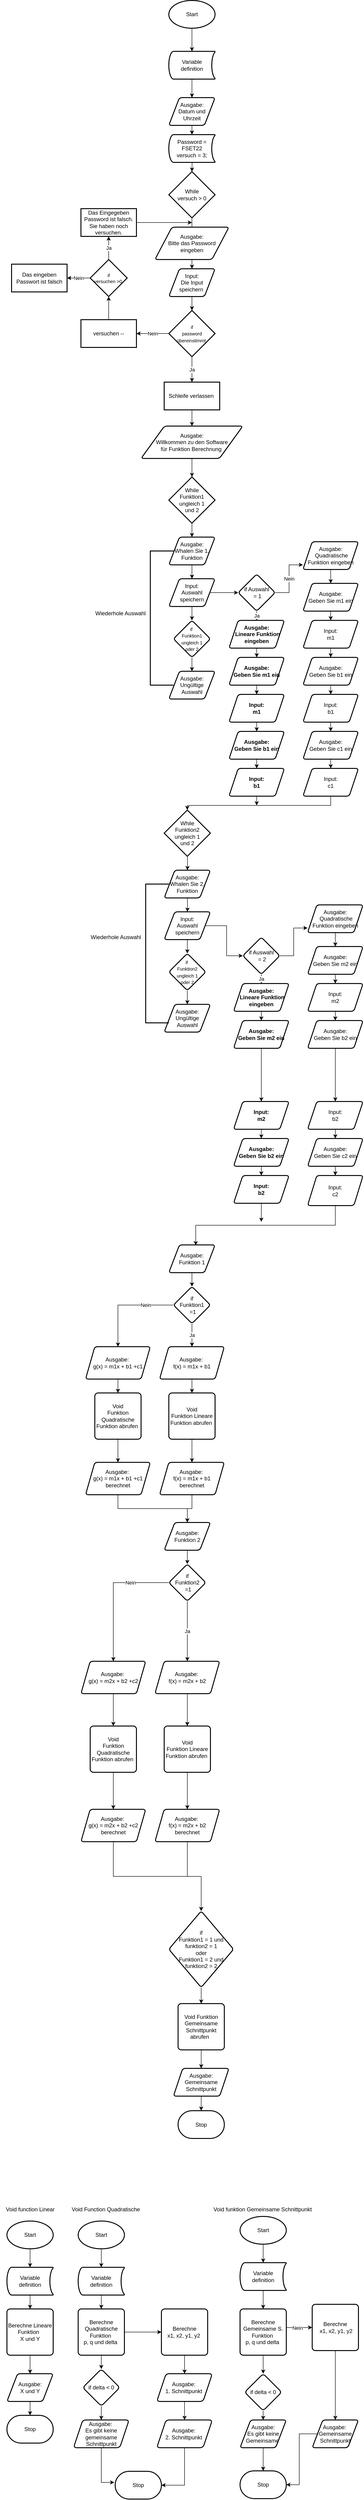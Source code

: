<mxfile version="22.1.11" type="github">
  <diagram id="C5RBs43oDa-KdzZeNtuy" name="Page-1">
    <mxGraphModel dx="954" dy="647" grid="1" gridSize="10" guides="1" tooltips="1" connect="1" arrows="1" fold="1" page="1" pageScale="1" pageWidth="827" pageHeight="1169" math="0" shadow="0">
      <root>
        <mxCell id="WIyWlLk6GJQsqaUBKTNV-0" />
        <mxCell id="WIyWlLk6GJQsqaUBKTNV-1" parent="WIyWlLk6GJQsqaUBKTNV-0" />
        <mxCell id="R0gnXD8ZNua9yusy4dfu-2" value="" style="edgeStyle=orthogonalEdgeStyle;rounded=0;orthogonalLoop=1;jettySize=auto;html=1;" edge="1" parent="WIyWlLk6GJQsqaUBKTNV-1" source="R0gnXD8ZNua9yusy4dfu-3">
          <mxGeometry relative="1" as="geometry">
            <mxPoint x="424" y="520" as="targetPoint" />
          </mxGeometry>
        </mxCell>
        <mxCell id="R0gnXD8ZNua9yusy4dfu-10" value="" style="edgeStyle=orthogonalEdgeStyle;rounded=0;orthogonalLoop=1;jettySize=auto;html=1;" edge="1" parent="WIyWlLk6GJQsqaUBKTNV-1" target="R0gnXD8ZNua9yusy4dfu-6">
          <mxGeometry relative="1" as="geometry">
            <mxPoint x="424" y="330" as="sourcePoint" />
          </mxGeometry>
        </mxCell>
        <mxCell id="R0gnXD8ZNua9yusy4dfu-5" value="" style="edgeStyle=orthogonalEdgeStyle;rounded=0;orthogonalLoop=1;jettySize=auto;html=1;" edge="1" parent="WIyWlLk6GJQsqaUBKTNV-1" source="R0gnXD8ZNua9yusy4dfu-7">
          <mxGeometry relative="1" as="geometry">
            <mxPoint x="424" y="690" as="targetPoint" />
          </mxGeometry>
        </mxCell>
        <mxCell id="R0gnXD8ZNua9yusy4dfu-6" value="While &lt;br&gt;versuch &amp;gt; 0" style="strokeWidth=2;html=1;shape=mxgraph.flowchart.decision;whiteSpace=wrap;" vertex="1" parent="WIyWlLk6GJQsqaUBKTNV-1">
          <mxGeometry x="374" y="390" width="100" height="100" as="geometry" />
        </mxCell>
        <mxCell id="R0gnXD8ZNua9yusy4dfu-8" value="" style="edgeStyle=orthogonalEdgeStyle;rounded=0;orthogonalLoop=1;jettySize=auto;html=1;" edge="1" parent="WIyWlLk6GJQsqaUBKTNV-1" source="R0gnXD8ZNua9yusy4dfu-3" target="R0gnXD8ZNua9yusy4dfu-7">
          <mxGeometry relative="1" as="geometry">
            <mxPoint x="424" y="580" as="sourcePoint" />
            <mxPoint x="434" y="750" as="targetPoint" />
          </mxGeometry>
        </mxCell>
        <mxCell id="R0gnXD8ZNua9yusy4dfu-7" value="Input:&lt;br&gt;Die Input speichern&amp;nbsp;" style="shape=parallelogram;html=1;strokeWidth=2;perimeter=parallelogramPerimeter;whiteSpace=wrap;rounded=1;arcSize=12;size=0.23;" vertex="1" parent="WIyWlLk6GJQsqaUBKTNV-1">
          <mxGeometry x="374" y="600" width="100" height="60" as="geometry" />
        </mxCell>
        <mxCell id="R0gnXD8ZNua9yusy4dfu-3" value="Ausgabe:&lt;br&gt;Bitte das Password &lt;br&gt;eingeben" style="shape=parallelogram;html=1;strokeWidth=2;perimeter=parallelogramPerimeter;whiteSpace=wrap;rounded=1;arcSize=12;size=0.23;" vertex="1" parent="WIyWlLk6GJQsqaUBKTNV-1">
          <mxGeometry x="344" y="510" width="160" height="70" as="geometry" />
        </mxCell>
        <mxCell id="R0gnXD8ZNua9yusy4dfu-13" value="Ja" style="edgeStyle=orthogonalEdgeStyle;rounded=0;orthogonalLoop=1;jettySize=auto;html=1;" edge="1" parent="WIyWlLk6GJQsqaUBKTNV-1" source="R0gnXD8ZNua9yusy4dfu-11" target="R0gnXD8ZNua9yusy4dfu-12">
          <mxGeometry relative="1" as="geometry" />
        </mxCell>
        <mxCell id="R0gnXD8ZNua9yusy4dfu-15" value="Nein" style="edgeStyle=orthogonalEdgeStyle;rounded=0;orthogonalLoop=1;jettySize=auto;html=1;" edge="1" parent="WIyWlLk6GJQsqaUBKTNV-1" source="R0gnXD8ZNua9yusy4dfu-11" target="R0gnXD8ZNua9yusy4dfu-14">
          <mxGeometry relative="1" as="geometry" />
        </mxCell>
        <mxCell id="R0gnXD8ZNua9yusy4dfu-11" value="&lt;font style=&quot;font-size: 10px;&quot;&gt;if&lt;br&gt;password übereinstimmt&amp;nbsp;&lt;/font&gt;" style="strokeWidth=2;html=1;shape=mxgraph.flowchart.decision;whiteSpace=wrap;" vertex="1" parent="WIyWlLk6GJQsqaUBKTNV-1">
          <mxGeometry x="374" y="690" width="100" height="100" as="geometry" />
        </mxCell>
        <mxCell id="R0gnXD8ZNua9yusy4dfu-24" value="" style="edgeStyle=orthogonalEdgeStyle;rounded=0;orthogonalLoop=1;jettySize=auto;html=1;" edge="1" parent="WIyWlLk6GJQsqaUBKTNV-1" source="R0gnXD8ZNua9yusy4dfu-12" target="R0gnXD8ZNua9yusy4dfu-23">
          <mxGeometry relative="1" as="geometry" />
        </mxCell>
        <mxCell id="R0gnXD8ZNua9yusy4dfu-12" value="Schleife verlassen&amp;nbsp;" style="whiteSpace=wrap;html=1;strokeWidth=2;" vertex="1" parent="WIyWlLk6GJQsqaUBKTNV-1">
          <mxGeometry x="364" y="845" width="120" height="60" as="geometry" />
        </mxCell>
        <mxCell id="R0gnXD8ZNua9yusy4dfu-17" value="" style="edgeStyle=orthogonalEdgeStyle;rounded=0;orthogonalLoop=1;jettySize=auto;html=1;" edge="1" parent="WIyWlLk6GJQsqaUBKTNV-1" source="R0gnXD8ZNua9yusy4dfu-14" target="R0gnXD8ZNua9yusy4dfu-16">
          <mxGeometry relative="1" as="geometry" />
        </mxCell>
        <mxCell id="R0gnXD8ZNua9yusy4dfu-14" value="versuchen --" style="whiteSpace=wrap;html=1;strokeWidth=2;" vertex="1" parent="WIyWlLk6GJQsqaUBKTNV-1">
          <mxGeometry x="184" y="710" width="120" height="60" as="geometry" />
        </mxCell>
        <mxCell id="R0gnXD8ZNua9yusy4dfu-19" value="Ja" style="edgeStyle=orthogonalEdgeStyle;rounded=0;orthogonalLoop=1;jettySize=auto;html=1;" edge="1" parent="WIyWlLk6GJQsqaUBKTNV-1" source="R0gnXD8ZNua9yusy4dfu-16" target="R0gnXD8ZNua9yusy4dfu-18">
          <mxGeometry relative="1" as="geometry" />
        </mxCell>
        <mxCell id="R0gnXD8ZNua9yusy4dfu-21" value="Nein" style="edgeStyle=orthogonalEdgeStyle;rounded=0;orthogonalLoop=1;jettySize=auto;html=1;" edge="1" parent="WIyWlLk6GJQsqaUBKTNV-1" source="R0gnXD8ZNua9yusy4dfu-16" target="R0gnXD8ZNua9yusy4dfu-20">
          <mxGeometry relative="1" as="geometry" />
        </mxCell>
        <mxCell id="R0gnXD8ZNua9yusy4dfu-16" value="&lt;div style=&quot;&quot;&gt;&lt;span style=&quot;font-size: 10px;&quot;&gt;if&lt;/span&gt;&lt;/div&gt;&lt;font style=&quot;font-size: 10px;&quot;&gt;&lt;div style=&quot;&quot;&gt;versuchen &amp;gt;0&amp;nbsp;&lt;/div&gt;&lt;/font&gt;" style="rhombus;whiteSpace=wrap;html=1;strokeWidth=2;align=center;" vertex="1" parent="WIyWlLk6GJQsqaUBKTNV-1">
          <mxGeometry x="204" y="580" width="80" height="80" as="geometry" />
        </mxCell>
        <mxCell id="R0gnXD8ZNua9yusy4dfu-22" style="edgeStyle=orthogonalEdgeStyle;rounded=0;orthogonalLoop=1;jettySize=auto;html=1;" edge="1" parent="WIyWlLk6GJQsqaUBKTNV-1" source="R0gnXD8ZNua9yusy4dfu-18">
          <mxGeometry relative="1" as="geometry">
            <mxPoint x="424" y="500" as="targetPoint" />
          </mxGeometry>
        </mxCell>
        <mxCell id="R0gnXD8ZNua9yusy4dfu-18" value="Das Eingegeben Password ist falsch. Sie haben noch versuchen." style="whiteSpace=wrap;html=1;strokeWidth=2;" vertex="1" parent="WIyWlLk6GJQsqaUBKTNV-1">
          <mxGeometry x="184" y="470" width="120" height="60" as="geometry" />
        </mxCell>
        <mxCell id="R0gnXD8ZNua9yusy4dfu-20" value="Das eingeben Passwort ist falsch&lt;br&gt;" style="whiteSpace=wrap;html=1;strokeWidth=2;" vertex="1" parent="WIyWlLk6GJQsqaUBKTNV-1">
          <mxGeometry x="34" y="590" width="120" height="60" as="geometry" />
        </mxCell>
        <mxCell id="R0gnXD8ZNua9yusy4dfu-26" value="" style="edgeStyle=orthogonalEdgeStyle;rounded=0;orthogonalLoop=1;jettySize=auto;html=1;" edge="1" parent="WIyWlLk6GJQsqaUBKTNV-1" source="R0gnXD8ZNua9yusy4dfu-23" target="R0gnXD8ZNua9yusy4dfu-25">
          <mxGeometry relative="1" as="geometry" />
        </mxCell>
        <mxCell id="R0gnXD8ZNua9yusy4dfu-23" value="&lt;font style=&quot;font-size: 12px;&quot;&gt;Ausgabe:&lt;br&gt;Willkommen zu den Software &lt;br&gt;für Funktion Berechnung&amp;nbsp;&lt;/font&gt;" style="shape=parallelogram;html=1;strokeWidth=2;perimeter=parallelogramPerimeter;whiteSpace=wrap;rounded=1;arcSize=12;size=0.23;" vertex="1" parent="WIyWlLk6GJQsqaUBKTNV-1">
          <mxGeometry x="314" y="940" width="220" height="70" as="geometry" />
        </mxCell>
        <mxCell id="R0gnXD8ZNua9yusy4dfu-28" value="" style="edgeStyle=orthogonalEdgeStyle;rounded=0;orthogonalLoop=1;jettySize=auto;html=1;" edge="1" parent="WIyWlLk6GJQsqaUBKTNV-1" source="R0gnXD8ZNua9yusy4dfu-25" target="R0gnXD8ZNua9yusy4dfu-27">
          <mxGeometry relative="1" as="geometry" />
        </mxCell>
        <mxCell id="R0gnXD8ZNua9yusy4dfu-25" value="&lt;font style=&quot;font-size: 12px;&quot;&gt;While &lt;br&gt;Funktion1&lt;br&gt;&lt;/font&gt;&lt;div style=&quot;&quot;&gt;&lt;font style=&quot;font-size: 12px;&quot;&gt;ungleich 1&lt;/font&gt;&lt;/div&gt;&lt;div style=&quot;&quot;&gt;&lt;font style=&quot;font-size: 12px;&quot;&gt;&amp;nbsp;und 2&amp;nbsp;&lt;/font&gt;&lt;/div&gt;" style="strokeWidth=2;html=1;shape=mxgraph.flowchart.decision;whiteSpace=wrap;align=center;" vertex="1" parent="WIyWlLk6GJQsqaUBKTNV-1">
          <mxGeometry x="374" y="1050" width="100" height="100" as="geometry" />
        </mxCell>
        <mxCell id="R0gnXD8ZNua9yusy4dfu-33" value="" style="edgeStyle=orthogonalEdgeStyle;rounded=0;orthogonalLoop=1;jettySize=auto;html=1;" edge="1" parent="WIyWlLk6GJQsqaUBKTNV-1" source="R0gnXD8ZNua9yusy4dfu-36" target="R0gnXD8ZNua9yusy4dfu-32">
          <mxGeometry relative="1" as="geometry" />
        </mxCell>
        <mxCell id="R0gnXD8ZNua9yusy4dfu-27" value="Ausgabe:&lt;br&gt;Whalen Sie 1. Funktion&lt;br&gt;" style="shape=parallelogram;html=1;strokeWidth=2;perimeter=parallelogramPerimeter;whiteSpace=wrap;rounded=1;arcSize=12;size=0.23;" vertex="1" parent="WIyWlLk6GJQsqaUBKTNV-1">
          <mxGeometry x="374" y="1180" width="100" height="60" as="geometry" />
        </mxCell>
        <mxCell id="R0gnXD8ZNua9yusy4dfu-35" value="" style="edgeStyle=orthogonalEdgeStyle;rounded=0;orthogonalLoop=1;jettySize=auto;html=1;" edge="1" parent="WIyWlLk6GJQsqaUBKTNV-1" source="R0gnXD8ZNua9yusy4dfu-32" target="R0gnXD8ZNua9yusy4dfu-34">
          <mxGeometry relative="1" as="geometry" />
        </mxCell>
        <mxCell id="R0gnXD8ZNua9yusy4dfu-32" value="&lt;font style=&quot;font-size: 10px;&quot;&gt;if&amp;nbsp;&lt;br&gt;Funktion1 ungleich 1&lt;br&gt;&amp;nbsp;oder 2&amp;nbsp;&lt;/font&gt;" style="rhombus;whiteSpace=wrap;html=1;strokeWidth=2;rounded=1;arcSize=12;" vertex="1" parent="WIyWlLk6GJQsqaUBKTNV-1">
          <mxGeometry x="384" y="1360" width="80" height="80" as="geometry" />
        </mxCell>
        <mxCell id="R0gnXD8ZNua9yusy4dfu-34" value="Ausgabe:&lt;br&gt;&lt;div style=&quot;&quot;&gt;Ungültige Auswahl&lt;/div&gt;" style="shape=parallelogram;html=1;strokeWidth=2;perimeter=parallelogramPerimeter;whiteSpace=wrap;rounded=1;arcSize=12;size=0.23;" vertex="1" parent="WIyWlLk6GJQsqaUBKTNV-1">
          <mxGeometry x="374" y="1470" width="100" height="60" as="geometry" />
        </mxCell>
        <mxCell id="R0gnXD8ZNua9yusy4dfu-37" value="" style="edgeStyle=orthogonalEdgeStyle;rounded=0;orthogonalLoop=1;jettySize=auto;html=1;" edge="1" parent="WIyWlLk6GJQsqaUBKTNV-1" source="R0gnXD8ZNua9yusy4dfu-27" target="R0gnXD8ZNua9yusy4dfu-36">
          <mxGeometry relative="1" as="geometry">
            <mxPoint x="424" y="1260" as="sourcePoint" />
            <mxPoint x="424" y="1330" as="targetPoint" />
          </mxGeometry>
        </mxCell>
        <mxCell id="R0gnXD8ZNua9yusy4dfu-48" value="" style="edgeStyle=orthogonalEdgeStyle;rounded=0;orthogonalLoop=1;jettySize=auto;html=1;" edge="1" parent="WIyWlLk6GJQsqaUBKTNV-1" source="R0gnXD8ZNua9yusy4dfu-36" target="R0gnXD8ZNua9yusy4dfu-47">
          <mxGeometry relative="1" as="geometry" />
        </mxCell>
        <mxCell id="R0gnXD8ZNua9yusy4dfu-36" value="Input:&lt;br&gt;Auswahl&lt;br&gt;&amp;nbsp;speichern&amp;nbsp;" style="shape=parallelogram;html=1;strokeWidth=2;perimeter=parallelogramPerimeter;whiteSpace=wrap;rounded=1;arcSize=12;size=0.23;" vertex="1" parent="WIyWlLk6GJQsqaUBKTNV-1">
          <mxGeometry x="374" y="1270" width="100" height="60" as="geometry" />
        </mxCell>
        <mxCell id="R0gnXD8ZNua9yusy4dfu-38" value="" style="edgeStyle=orthogonalEdgeStyle;rounded=0;orthogonalLoop=1;jettySize=auto;html=1;" edge="1" parent="WIyWlLk6GJQsqaUBKTNV-1" target="R0gnXD8ZNua9yusy4dfu-40">
          <mxGeometry relative="1" as="geometry">
            <mxPoint x="414" y="1870" as="sourcePoint" />
          </mxGeometry>
        </mxCell>
        <mxCell id="R0gnXD8ZNua9yusy4dfu-39" value="" style="edgeStyle=orthogonalEdgeStyle;rounded=0;orthogonalLoop=1;jettySize=auto;html=1;" edge="1" parent="WIyWlLk6GJQsqaUBKTNV-1" source="R0gnXD8ZNua9yusy4dfu-45" target="R0gnXD8ZNua9yusy4dfu-42">
          <mxGeometry relative="1" as="geometry" />
        </mxCell>
        <mxCell id="R0gnXD8ZNua9yusy4dfu-40" value="Ausgabe:&lt;br&gt;Whalen Sie 2. Funktion" style="shape=parallelogram;html=1;strokeWidth=2;perimeter=parallelogramPerimeter;whiteSpace=wrap;rounded=1;arcSize=12;size=0.23;" vertex="1" parent="WIyWlLk6GJQsqaUBKTNV-1">
          <mxGeometry x="364" y="1900" width="100" height="60" as="geometry" />
        </mxCell>
        <mxCell id="R0gnXD8ZNua9yusy4dfu-41" value="" style="edgeStyle=orthogonalEdgeStyle;rounded=0;orthogonalLoop=1;jettySize=auto;html=1;" edge="1" parent="WIyWlLk6GJQsqaUBKTNV-1" source="R0gnXD8ZNua9yusy4dfu-42" target="R0gnXD8ZNua9yusy4dfu-43">
          <mxGeometry relative="1" as="geometry" />
        </mxCell>
        <mxCell id="R0gnXD8ZNua9yusy4dfu-42" value="&lt;font style=&quot;font-size: 10px;&quot;&gt;if&amp;nbsp;&lt;br&gt;Funktion2 ungleich 1&lt;br&gt;&amp;nbsp;oder 2&amp;nbsp;&lt;/font&gt;" style="rhombus;whiteSpace=wrap;html=1;strokeWidth=2;rounded=1;arcSize=12;" vertex="1" parent="WIyWlLk6GJQsqaUBKTNV-1">
          <mxGeometry x="374" y="2080" width="80" height="80" as="geometry" />
        </mxCell>
        <mxCell id="R0gnXD8ZNua9yusy4dfu-43" value="Ausgabe:&lt;br&gt;&lt;div style=&quot;&quot;&gt;Ungültige Auswahl&lt;/div&gt;" style="shape=parallelogram;html=1;strokeWidth=2;perimeter=parallelogramPerimeter;whiteSpace=wrap;rounded=1;arcSize=12;size=0.23;" vertex="1" parent="WIyWlLk6GJQsqaUBKTNV-1">
          <mxGeometry x="364" y="2190" width="100" height="60" as="geometry" />
        </mxCell>
        <mxCell id="R0gnXD8ZNua9yusy4dfu-44" value="" style="edgeStyle=orthogonalEdgeStyle;rounded=0;orthogonalLoop=1;jettySize=auto;html=1;" edge="1" parent="WIyWlLk6GJQsqaUBKTNV-1" target="R0gnXD8ZNua9yusy4dfu-45">
          <mxGeometry relative="1" as="geometry">
            <mxPoint x="414" y="1960" as="sourcePoint" />
            <mxPoint x="414" y="2050" as="targetPoint" />
          </mxGeometry>
        </mxCell>
        <mxCell id="R0gnXD8ZNua9yusy4dfu-108" value="" style="edgeStyle=orthogonalEdgeStyle;rounded=0;orthogonalLoop=1;jettySize=auto;html=1;" edge="1" parent="WIyWlLk6GJQsqaUBKTNV-1" source="R0gnXD8ZNua9yusy4dfu-45" target="R0gnXD8ZNua9yusy4dfu-84">
          <mxGeometry relative="1" as="geometry" />
        </mxCell>
        <mxCell id="R0gnXD8ZNua9yusy4dfu-45" value="Input:&lt;br&gt;Auswahl&lt;br&gt;&amp;nbsp;speichern&amp;nbsp;" style="shape=parallelogram;html=1;strokeWidth=2;perimeter=parallelogramPerimeter;whiteSpace=wrap;rounded=1;arcSize=12;size=0.23;" vertex="1" parent="WIyWlLk6GJQsqaUBKTNV-1">
          <mxGeometry x="364" y="1990" width="100" height="60" as="geometry" />
        </mxCell>
        <mxCell id="R0gnXD8ZNua9yusy4dfu-46" value="&lt;font style=&quot;font-size: 12px;&quot;&gt;While &lt;br&gt;Funktion2&lt;br&gt;&lt;/font&gt;&lt;div style=&quot;&quot;&gt;&lt;font style=&quot;font-size: 12px;&quot;&gt;ungleich 1&lt;/font&gt;&lt;/div&gt;&lt;div style=&quot;&quot;&gt;&lt;font style=&quot;font-size: 12px;&quot;&gt;&amp;nbsp;und 2&amp;nbsp;&lt;/font&gt;&lt;/div&gt;" style="strokeWidth=2;html=1;shape=mxgraph.flowchart.decision;whiteSpace=wrap;align=center;" vertex="1" parent="WIyWlLk6GJQsqaUBKTNV-1">
          <mxGeometry x="364" y="1770" width="100" height="100" as="geometry" />
        </mxCell>
        <mxCell id="R0gnXD8ZNua9yusy4dfu-50" value="Ja" style="edgeStyle=orthogonalEdgeStyle;rounded=0;orthogonalLoop=1;jettySize=auto;html=1;" edge="1" parent="WIyWlLk6GJQsqaUBKTNV-1" source="R0gnXD8ZNua9yusy4dfu-47" target="R0gnXD8ZNua9yusy4dfu-49">
          <mxGeometry relative="1" as="geometry" />
        </mxCell>
        <mxCell id="R0gnXD8ZNua9yusy4dfu-47" value="if Auswahl&lt;br&gt;&amp;nbsp;= 1" style="rhombus;whiteSpace=wrap;html=1;strokeWidth=2;rounded=1;arcSize=12;" vertex="1" parent="WIyWlLk6GJQsqaUBKTNV-1">
          <mxGeometry x="524" y="1260" width="80" height="80" as="geometry" />
        </mxCell>
        <mxCell id="R0gnXD8ZNua9yusy4dfu-52" value="" style="edgeStyle=orthogonalEdgeStyle;rounded=0;orthogonalLoop=1;jettySize=auto;html=1;fontStyle=1" edge="1" parent="WIyWlLk6GJQsqaUBKTNV-1" source="R0gnXD8ZNua9yusy4dfu-49" target="R0gnXD8ZNua9yusy4dfu-51">
          <mxGeometry relative="1" as="geometry" />
        </mxCell>
        <mxCell id="R0gnXD8ZNua9yusy4dfu-49" value="Ausgabe:&lt;br&gt;&amp;nbsp;Lineare Funktion eingeben" style="shape=parallelogram;perimeter=parallelogramPerimeter;whiteSpace=wrap;html=1;fixedSize=1;strokeWidth=2;rounded=1;arcSize=12;fontStyle=1" vertex="1" parent="WIyWlLk6GJQsqaUBKTNV-1">
          <mxGeometry x="504" y="1360" width="120" height="60" as="geometry" />
        </mxCell>
        <mxCell id="R0gnXD8ZNua9yusy4dfu-54" value="" style="edgeStyle=orthogonalEdgeStyle;rounded=0;orthogonalLoop=1;jettySize=auto;html=1;fontStyle=1" edge="1" parent="WIyWlLk6GJQsqaUBKTNV-1" source="R0gnXD8ZNua9yusy4dfu-51" target="R0gnXD8ZNua9yusy4dfu-53">
          <mxGeometry relative="1" as="geometry" />
        </mxCell>
        <mxCell id="R0gnXD8ZNua9yusy4dfu-51" value="Ausgabe:&lt;br&gt;Geben Sie m1 ein" style="shape=parallelogram;perimeter=parallelogramPerimeter;whiteSpace=wrap;html=1;fixedSize=1;strokeWidth=2;rounded=1;arcSize=12;fontStyle=1" vertex="1" parent="WIyWlLk6GJQsqaUBKTNV-1">
          <mxGeometry x="504" y="1440" width="120" height="60" as="geometry" />
        </mxCell>
        <mxCell id="R0gnXD8ZNua9yusy4dfu-58" value="" style="edgeStyle=orthogonalEdgeStyle;rounded=0;orthogonalLoop=1;jettySize=auto;html=1;fontStyle=1" edge="1" parent="WIyWlLk6GJQsqaUBKTNV-1" source="R0gnXD8ZNua9yusy4dfu-53" target="R0gnXD8ZNua9yusy4dfu-56">
          <mxGeometry relative="1" as="geometry" />
        </mxCell>
        <mxCell id="R0gnXD8ZNua9yusy4dfu-53" value="Input:&lt;br&gt;m1" style="shape=parallelogram;perimeter=parallelogramPerimeter;whiteSpace=wrap;html=1;fixedSize=1;strokeWidth=2;rounded=1;arcSize=12;fontStyle=1" vertex="1" parent="WIyWlLk6GJQsqaUBKTNV-1">
          <mxGeometry x="504" y="1520" width="120" height="60" as="geometry" />
        </mxCell>
        <mxCell id="R0gnXD8ZNua9yusy4dfu-55" value="" style="edgeStyle=orthogonalEdgeStyle;rounded=0;orthogonalLoop=1;jettySize=auto;html=1;fontStyle=1" edge="1" parent="WIyWlLk6GJQsqaUBKTNV-1" source="R0gnXD8ZNua9yusy4dfu-56" target="R0gnXD8ZNua9yusy4dfu-57">
          <mxGeometry relative="1" as="geometry" />
        </mxCell>
        <mxCell id="R0gnXD8ZNua9yusy4dfu-56" value="Ausgabe:&lt;br&gt;Geben Sie b1 ein" style="shape=parallelogram;perimeter=parallelogramPerimeter;whiteSpace=wrap;html=1;fixedSize=1;strokeWidth=2;rounded=1;arcSize=12;fontStyle=1" vertex="1" parent="WIyWlLk6GJQsqaUBKTNV-1">
          <mxGeometry x="504" y="1600" width="120" height="60" as="geometry" />
        </mxCell>
        <mxCell id="R0gnXD8ZNua9yusy4dfu-112" style="edgeStyle=orthogonalEdgeStyle;rounded=0;orthogonalLoop=1;jettySize=auto;html=1;exitX=0.5;exitY=1;exitDx=0;exitDy=0;" edge="1" parent="WIyWlLk6GJQsqaUBKTNV-1" source="R0gnXD8ZNua9yusy4dfu-57">
          <mxGeometry relative="1" as="geometry">
            <mxPoint x="564" y="1760" as="targetPoint" />
          </mxGeometry>
        </mxCell>
        <mxCell id="R0gnXD8ZNua9yusy4dfu-57" value="Input:&lt;br&gt;b1" style="shape=parallelogram;perimeter=parallelogramPerimeter;whiteSpace=wrap;html=1;fixedSize=1;strokeWidth=2;rounded=1;arcSize=12;fontStyle=1" vertex="1" parent="WIyWlLk6GJQsqaUBKTNV-1">
          <mxGeometry x="504" y="1680" width="120" height="60" as="geometry" />
        </mxCell>
        <mxCell id="R0gnXD8ZNua9yusy4dfu-75" value="" style="edgeStyle=orthogonalEdgeStyle;rounded=0;orthogonalLoop=1;jettySize=auto;html=1;" edge="1" parent="WIyWlLk6GJQsqaUBKTNV-1" source="R0gnXD8ZNua9yusy4dfu-59">
          <mxGeometry relative="1" as="geometry">
            <mxPoint x="724" y="1280" as="targetPoint" />
          </mxGeometry>
        </mxCell>
        <mxCell id="R0gnXD8ZNua9yusy4dfu-59" value="Ausgabe:&lt;br style=&quot;border-color: var(--border-color);&quot;&gt;&amp;nbsp;Quadratische Funktion eingeben" style="shape=parallelogram;perimeter=parallelogramPerimeter;whiteSpace=wrap;html=1;fixedSize=1;strokeWidth=2;rounded=1;arcSize=12;" vertex="1" parent="WIyWlLk6GJQsqaUBKTNV-1">
          <mxGeometry x="664" y="1190" width="120" height="60" as="geometry" />
        </mxCell>
        <mxCell id="R0gnXD8ZNua9yusy4dfu-67" value="" style="edgeStyle=orthogonalEdgeStyle;rounded=0;orthogonalLoop=1;jettySize=auto;html=1;" edge="1" parent="WIyWlLk6GJQsqaUBKTNV-1" source="R0gnXD8ZNua9yusy4dfu-68" target="R0gnXD8ZNua9yusy4dfu-70">
          <mxGeometry relative="1" as="geometry" />
        </mxCell>
        <mxCell id="R0gnXD8ZNua9yusy4dfu-68" value="Ausgabe:&lt;br&gt;Geben Sie m1 ein" style="shape=parallelogram;perimeter=parallelogramPerimeter;whiteSpace=wrap;html=1;fixedSize=1;strokeWidth=2;rounded=1;arcSize=12;" vertex="1" parent="WIyWlLk6GJQsqaUBKTNV-1">
          <mxGeometry x="664" y="1280" width="120" height="60" as="geometry" />
        </mxCell>
        <mxCell id="R0gnXD8ZNua9yusy4dfu-69" value="" style="edgeStyle=orthogonalEdgeStyle;rounded=0;orthogonalLoop=1;jettySize=auto;html=1;" edge="1" parent="WIyWlLk6GJQsqaUBKTNV-1" source="R0gnXD8ZNua9yusy4dfu-70" target="R0gnXD8ZNua9yusy4dfu-72">
          <mxGeometry relative="1" as="geometry" />
        </mxCell>
        <mxCell id="R0gnXD8ZNua9yusy4dfu-70" value="Input:&lt;br&gt;m1" style="shape=parallelogram;perimeter=parallelogramPerimeter;whiteSpace=wrap;html=1;fixedSize=1;strokeWidth=2;rounded=1;arcSize=12;" vertex="1" parent="WIyWlLk6GJQsqaUBKTNV-1">
          <mxGeometry x="664" y="1360" width="120" height="60" as="geometry" />
        </mxCell>
        <mxCell id="R0gnXD8ZNua9yusy4dfu-71" value="" style="edgeStyle=orthogonalEdgeStyle;rounded=0;orthogonalLoop=1;jettySize=auto;html=1;" edge="1" parent="WIyWlLk6GJQsqaUBKTNV-1" source="R0gnXD8ZNua9yusy4dfu-72" target="R0gnXD8ZNua9yusy4dfu-73">
          <mxGeometry relative="1" as="geometry" />
        </mxCell>
        <mxCell id="R0gnXD8ZNua9yusy4dfu-72" value="Ausgabe:&lt;br&gt;Geben Sie b1 ein" style="shape=parallelogram;perimeter=parallelogramPerimeter;whiteSpace=wrap;html=1;fixedSize=1;strokeWidth=2;rounded=1;arcSize=12;" vertex="1" parent="WIyWlLk6GJQsqaUBKTNV-1">
          <mxGeometry x="664" y="1440" width="120" height="60" as="geometry" />
        </mxCell>
        <mxCell id="R0gnXD8ZNua9yusy4dfu-79" value="" style="edgeStyle=orthogonalEdgeStyle;rounded=0;orthogonalLoop=1;jettySize=auto;html=1;" edge="1" parent="WIyWlLk6GJQsqaUBKTNV-1" source="R0gnXD8ZNua9yusy4dfu-73" target="R0gnXD8ZNua9yusy4dfu-77">
          <mxGeometry relative="1" as="geometry" />
        </mxCell>
        <mxCell id="R0gnXD8ZNua9yusy4dfu-73" value="Input:&lt;br&gt;b1" style="shape=parallelogram;perimeter=parallelogramPerimeter;whiteSpace=wrap;html=1;fixedSize=1;strokeWidth=2;rounded=1;arcSize=12;" vertex="1" parent="WIyWlLk6GJQsqaUBKTNV-1">
          <mxGeometry x="664" y="1520" width="120" height="60" as="geometry" />
        </mxCell>
        <mxCell id="R0gnXD8ZNua9yusy4dfu-76" value="" style="edgeStyle=orthogonalEdgeStyle;rounded=0;orthogonalLoop=1;jettySize=auto;html=1;" edge="1" parent="WIyWlLk6GJQsqaUBKTNV-1" source="R0gnXD8ZNua9yusy4dfu-77" target="R0gnXD8ZNua9yusy4dfu-78">
          <mxGeometry relative="1" as="geometry" />
        </mxCell>
        <mxCell id="R0gnXD8ZNua9yusy4dfu-77" value="Ausgabe:&lt;br&gt;Geben Sie c1 ein" style="shape=parallelogram;perimeter=parallelogramPerimeter;whiteSpace=wrap;html=1;fixedSize=1;strokeWidth=2;rounded=1;arcSize=12;" vertex="1" parent="WIyWlLk6GJQsqaUBKTNV-1">
          <mxGeometry x="664" y="1600" width="120" height="60" as="geometry" />
        </mxCell>
        <mxCell id="R0gnXD8ZNua9yusy4dfu-78" value="Input:&lt;br&gt;c1" style="shape=parallelogram;perimeter=parallelogramPerimeter;whiteSpace=wrap;html=1;fixedSize=1;strokeWidth=2;rounded=1;arcSize=12;" vertex="1" parent="WIyWlLk6GJQsqaUBKTNV-1">
          <mxGeometry x="664" y="1680" width="120" height="60" as="geometry" />
        </mxCell>
        <mxCell id="R0gnXD8ZNua9yusy4dfu-82" value="Nein" style="edgeStyle=orthogonalEdgeStyle;rounded=0;orthogonalLoop=1;jettySize=auto;html=1;entryX=0;entryY=0.833;entryDx=0;entryDy=0;entryPerimeter=0;" edge="1" parent="WIyWlLk6GJQsqaUBKTNV-1" source="R0gnXD8ZNua9yusy4dfu-47" target="R0gnXD8ZNua9yusy4dfu-59">
          <mxGeometry relative="1" as="geometry" />
        </mxCell>
        <mxCell id="R0gnXD8ZNua9yusy4dfu-83" value="Ja" style="edgeStyle=orthogonalEdgeStyle;rounded=0;orthogonalLoop=1;jettySize=auto;html=1;" edge="1" parent="WIyWlLk6GJQsqaUBKTNV-1" source="R0gnXD8ZNua9yusy4dfu-84" target="R0gnXD8ZNua9yusy4dfu-86">
          <mxGeometry relative="1" as="geometry" />
        </mxCell>
        <mxCell id="R0gnXD8ZNua9yusy4dfu-84" value="if Auswahl&lt;br&gt;&amp;nbsp;= 2" style="rhombus;whiteSpace=wrap;html=1;strokeWidth=2;rounded=1;arcSize=12;" vertex="1" parent="WIyWlLk6GJQsqaUBKTNV-1">
          <mxGeometry x="534" y="2045" width="80" height="80" as="geometry" />
        </mxCell>
        <mxCell id="R0gnXD8ZNua9yusy4dfu-85" value="" style="edgeStyle=orthogonalEdgeStyle;rounded=0;orthogonalLoop=1;jettySize=auto;html=1;fontStyle=1" edge="1" parent="WIyWlLk6GJQsqaUBKTNV-1" source="R0gnXD8ZNua9yusy4dfu-86" target="R0gnXD8ZNua9yusy4dfu-88">
          <mxGeometry relative="1" as="geometry" />
        </mxCell>
        <mxCell id="R0gnXD8ZNua9yusy4dfu-86" value="Ausgabe:&lt;br&gt;&amp;nbsp;Lineare Funktion eingeben" style="shape=parallelogram;perimeter=parallelogramPerimeter;whiteSpace=wrap;html=1;fixedSize=1;strokeWidth=2;rounded=1;arcSize=12;fontStyle=1" vertex="1" parent="WIyWlLk6GJQsqaUBKTNV-1">
          <mxGeometry x="514" y="2145" width="120" height="60" as="geometry" />
        </mxCell>
        <mxCell id="R0gnXD8ZNua9yusy4dfu-87" value="" style="edgeStyle=orthogonalEdgeStyle;rounded=0;orthogonalLoop=1;jettySize=auto;html=1;fontStyle=1" edge="1" parent="WIyWlLk6GJQsqaUBKTNV-1" source="R0gnXD8ZNua9yusy4dfu-88" target="R0gnXD8ZNua9yusy4dfu-90">
          <mxGeometry relative="1" as="geometry" />
        </mxCell>
        <mxCell id="R0gnXD8ZNua9yusy4dfu-88" value="Ausgabe:&lt;br&gt;Geben Sie m2 ein" style="shape=parallelogram;perimeter=parallelogramPerimeter;whiteSpace=wrap;html=1;fixedSize=1;strokeWidth=2;rounded=1;arcSize=12;fontStyle=1" vertex="1" parent="WIyWlLk6GJQsqaUBKTNV-1">
          <mxGeometry x="514" y="2225" width="120" height="60" as="geometry" />
        </mxCell>
        <mxCell id="R0gnXD8ZNua9yusy4dfu-89" value="" style="edgeStyle=orthogonalEdgeStyle;rounded=0;orthogonalLoop=1;jettySize=auto;html=1;fontStyle=1" edge="1" parent="WIyWlLk6GJQsqaUBKTNV-1" source="R0gnXD8ZNua9yusy4dfu-90" target="R0gnXD8ZNua9yusy4dfu-92">
          <mxGeometry relative="1" as="geometry" />
        </mxCell>
        <mxCell id="R0gnXD8ZNua9yusy4dfu-90" value="Input:&lt;br&gt;m2" style="shape=parallelogram;perimeter=parallelogramPerimeter;whiteSpace=wrap;html=1;fixedSize=1;strokeWidth=2;rounded=1;arcSize=12;fontStyle=1" vertex="1" parent="WIyWlLk6GJQsqaUBKTNV-1">
          <mxGeometry x="514" y="2400" width="120" height="60" as="geometry" />
        </mxCell>
        <mxCell id="R0gnXD8ZNua9yusy4dfu-91" value="" style="edgeStyle=orthogonalEdgeStyle;rounded=0;orthogonalLoop=1;jettySize=auto;html=1;fontStyle=1" edge="1" parent="WIyWlLk6GJQsqaUBKTNV-1" source="R0gnXD8ZNua9yusy4dfu-92" target="R0gnXD8ZNua9yusy4dfu-93">
          <mxGeometry relative="1" as="geometry" />
        </mxCell>
        <mxCell id="R0gnXD8ZNua9yusy4dfu-92" value="Ausgabe:&lt;br&gt;Geben Sie b2 ein" style="shape=parallelogram;perimeter=parallelogramPerimeter;whiteSpace=wrap;html=1;fixedSize=1;strokeWidth=2;rounded=1;arcSize=12;fontStyle=1" vertex="1" parent="WIyWlLk6GJQsqaUBKTNV-1">
          <mxGeometry x="514" y="2480" width="120" height="60" as="geometry" />
        </mxCell>
        <mxCell id="R0gnXD8ZNua9yusy4dfu-117" style="edgeStyle=orthogonalEdgeStyle;rounded=0;orthogonalLoop=1;jettySize=auto;html=1;exitX=0.5;exitY=1;exitDx=0;exitDy=0;" edge="1" parent="WIyWlLk6GJQsqaUBKTNV-1" source="R0gnXD8ZNua9yusy4dfu-93">
          <mxGeometry relative="1" as="geometry">
            <mxPoint x="574.391" y="2595" as="targetPoint" />
          </mxGeometry>
        </mxCell>
        <mxCell id="R0gnXD8ZNua9yusy4dfu-232" style="edgeStyle=orthogonalEdgeStyle;rounded=0;orthogonalLoop=1;jettySize=auto;html=1;exitX=0.5;exitY=1;exitDx=0;exitDy=0;" edge="1" parent="WIyWlLk6GJQsqaUBKTNV-1" source="R0gnXD8ZNua9yusy4dfu-93">
          <mxGeometry relative="1" as="geometry">
            <mxPoint x="574" y="2660" as="targetPoint" />
          </mxGeometry>
        </mxCell>
        <mxCell id="R0gnXD8ZNua9yusy4dfu-93" value="Input:&lt;br&gt;b2" style="shape=parallelogram;perimeter=parallelogramPerimeter;whiteSpace=wrap;html=1;fixedSize=1;strokeWidth=2;rounded=1;arcSize=12;fontStyle=1" vertex="1" parent="WIyWlLk6GJQsqaUBKTNV-1">
          <mxGeometry x="514" y="2560" width="120" height="60" as="geometry" />
        </mxCell>
        <mxCell id="R0gnXD8ZNua9yusy4dfu-94" value="" style="edgeStyle=orthogonalEdgeStyle;rounded=0;orthogonalLoop=1;jettySize=auto;html=1;" edge="1" parent="WIyWlLk6GJQsqaUBKTNV-1" source="R0gnXD8ZNua9yusy4dfu-95">
          <mxGeometry relative="1" as="geometry">
            <mxPoint x="734" y="2065" as="targetPoint" />
          </mxGeometry>
        </mxCell>
        <mxCell id="R0gnXD8ZNua9yusy4dfu-95" value="Ausgabe:&lt;br style=&quot;border-color: var(--border-color);&quot;&gt;&amp;nbsp;Quadratische Funktion eingeben" style="shape=parallelogram;perimeter=parallelogramPerimeter;whiteSpace=wrap;html=1;fixedSize=1;strokeWidth=2;rounded=1;arcSize=12;" vertex="1" parent="WIyWlLk6GJQsqaUBKTNV-1">
          <mxGeometry x="674" y="1975" width="120" height="60" as="geometry" />
        </mxCell>
        <mxCell id="R0gnXD8ZNua9yusy4dfu-96" value="" style="edgeStyle=orthogonalEdgeStyle;rounded=0;orthogonalLoop=1;jettySize=auto;html=1;" edge="1" parent="WIyWlLk6GJQsqaUBKTNV-1" source="R0gnXD8ZNua9yusy4dfu-97" target="R0gnXD8ZNua9yusy4dfu-99">
          <mxGeometry relative="1" as="geometry" />
        </mxCell>
        <mxCell id="R0gnXD8ZNua9yusy4dfu-97" value="Ausgabe:&lt;br&gt;Geben Sie m2 ein" style="shape=parallelogram;perimeter=parallelogramPerimeter;whiteSpace=wrap;html=1;fixedSize=1;strokeWidth=2;rounded=1;arcSize=12;" vertex="1" parent="WIyWlLk6GJQsqaUBKTNV-1">
          <mxGeometry x="674" y="2065" width="120" height="60" as="geometry" />
        </mxCell>
        <mxCell id="R0gnXD8ZNua9yusy4dfu-98" value="" style="edgeStyle=orthogonalEdgeStyle;rounded=0;orthogonalLoop=1;jettySize=auto;html=1;" edge="1" parent="WIyWlLk6GJQsqaUBKTNV-1" source="R0gnXD8ZNua9yusy4dfu-99" target="R0gnXD8ZNua9yusy4dfu-101">
          <mxGeometry relative="1" as="geometry" />
        </mxCell>
        <mxCell id="R0gnXD8ZNua9yusy4dfu-99" value="Input:&lt;br&gt;m2" style="shape=parallelogram;perimeter=parallelogramPerimeter;whiteSpace=wrap;html=1;fixedSize=1;strokeWidth=2;rounded=1;arcSize=12;" vertex="1" parent="WIyWlLk6GJQsqaUBKTNV-1">
          <mxGeometry x="674" y="2145" width="120" height="60" as="geometry" />
        </mxCell>
        <mxCell id="R0gnXD8ZNua9yusy4dfu-100" value="" style="edgeStyle=orthogonalEdgeStyle;rounded=0;orthogonalLoop=1;jettySize=auto;html=1;" edge="1" parent="WIyWlLk6GJQsqaUBKTNV-1" source="R0gnXD8ZNua9yusy4dfu-101" target="R0gnXD8ZNua9yusy4dfu-103">
          <mxGeometry relative="1" as="geometry" />
        </mxCell>
        <mxCell id="R0gnXD8ZNua9yusy4dfu-101" value="Ausgabe:&lt;br&gt;Geben Sie b2 ein" style="shape=parallelogram;perimeter=parallelogramPerimeter;whiteSpace=wrap;html=1;fixedSize=1;strokeWidth=2;rounded=1;arcSize=12;" vertex="1" parent="WIyWlLk6GJQsqaUBKTNV-1">
          <mxGeometry x="674" y="2225" width="120" height="60" as="geometry" />
        </mxCell>
        <mxCell id="R0gnXD8ZNua9yusy4dfu-102" value="" style="edgeStyle=orthogonalEdgeStyle;rounded=0;orthogonalLoop=1;jettySize=auto;html=1;" edge="1" parent="WIyWlLk6GJQsqaUBKTNV-1" source="R0gnXD8ZNua9yusy4dfu-103" target="R0gnXD8ZNua9yusy4dfu-105">
          <mxGeometry relative="1" as="geometry" />
        </mxCell>
        <mxCell id="R0gnXD8ZNua9yusy4dfu-103" value="Input:&lt;br&gt;b2" style="shape=parallelogram;perimeter=parallelogramPerimeter;whiteSpace=wrap;html=1;fixedSize=1;strokeWidth=2;rounded=1;arcSize=12;" vertex="1" parent="WIyWlLk6GJQsqaUBKTNV-1">
          <mxGeometry x="674" y="2400" width="120" height="60" as="geometry" />
        </mxCell>
        <mxCell id="R0gnXD8ZNua9yusy4dfu-104" value="" style="edgeStyle=orthogonalEdgeStyle;rounded=0;orthogonalLoop=1;jettySize=auto;html=1;" edge="1" parent="WIyWlLk6GJQsqaUBKTNV-1" source="R0gnXD8ZNua9yusy4dfu-105" target="R0gnXD8ZNua9yusy4dfu-106">
          <mxGeometry relative="1" as="geometry" />
        </mxCell>
        <mxCell id="R0gnXD8ZNua9yusy4dfu-105" value="Ausgabe:&lt;br&gt;Geben Sie c2 ein" style="shape=parallelogram;perimeter=parallelogramPerimeter;whiteSpace=wrap;html=1;fixedSize=1;strokeWidth=2;rounded=1;arcSize=12;" vertex="1" parent="WIyWlLk6GJQsqaUBKTNV-1">
          <mxGeometry x="674" y="2480" width="120" height="60" as="geometry" />
        </mxCell>
        <mxCell id="R0gnXD8ZNua9yusy4dfu-106" value="Input:&lt;br&gt;c2" style="shape=parallelogram;perimeter=parallelogramPerimeter;whiteSpace=wrap;html=1;fixedSize=1;strokeWidth=2;rounded=1;arcSize=12;" vertex="1" parent="WIyWlLk6GJQsqaUBKTNV-1">
          <mxGeometry x="674" y="2560" width="120" height="65" as="geometry" />
        </mxCell>
        <mxCell id="R0gnXD8ZNua9yusy4dfu-107" style="edgeStyle=orthogonalEdgeStyle;rounded=0;orthogonalLoop=1;jettySize=auto;html=1;entryX=0;entryY=0.833;entryDx=0;entryDy=0;entryPerimeter=0;" edge="1" parent="WIyWlLk6GJQsqaUBKTNV-1" source="R0gnXD8ZNua9yusy4dfu-84" target="R0gnXD8ZNua9yusy4dfu-95">
          <mxGeometry relative="1" as="geometry" />
        </mxCell>
        <mxCell id="R0gnXD8ZNua9yusy4dfu-110" value="" style="strokeWidth=2;html=1;shape=mxgraph.flowchart.annotation_1;align=left;pointerEvents=1;" vertex="1" parent="WIyWlLk6GJQsqaUBKTNV-1">
          <mxGeometry x="334" y="1210" width="50" height="290" as="geometry" />
        </mxCell>
        <mxCell id="R0gnXD8ZNua9yusy4dfu-113" style="edgeStyle=orthogonalEdgeStyle;rounded=0;orthogonalLoop=1;jettySize=auto;html=1;exitX=0.5;exitY=1;exitDx=0;exitDy=0;entryX=0.5;entryY=0;entryDx=0;entryDy=0;entryPerimeter=0;" edge="1" parent="WIyWlLk6GJQsqaUBKTNV-1" source="R0gnXD8ZNua9yusy4dfu-78" target="R0gnXD8ZNua9yusy4dfu-46">
          <mxGeometry relative="1" as="geometry">
            <Array as="points">
              <mxPoint x="724" y="1760" />
              <mxPoint x="414" y="1760" />
            </Array>
          </mxGeometry>
        </mxCell>
        <mxCell id="R0gnXD8ZNua9yusy4dfu-114" value="" style="strokeWidth=2;html=1;shape=mxgraph.flowchart.annotation_1;align=left;pointerEvents=1;" vertex="1" parent="WIyWlLk6GJQsqaUBKTNV-1">
          <mxGeometry x="324" y="1930" width="50" height="300" as="geometry" />
        </mxCell>
        <mxCell id="R0gnXD8ZNua9yusy4dfu-119" value="" style="edgeStyle=orthogonalEdgeStyle;rounded=0;orthogonalLoop=1;jettySize=auto;html=1;" edge="1" parent="WIyWlLk6GJQsqaUBKTNV-1" source="R0gnXD8ZNua9yusy4dfu-115" target="R0gnXD8ZNua9yusy4dfu-118">
          <mxGeometry relative="1" as="geometry" />
        </mxCell>
        <mxCell id="R0gnXD8ZNua9yusy4dfu-115" value="Ausgabe:&lt;br&gt;Funktion 1" style="shape=parallelogram;html=1;strokeWidth=2;perimeter=parallelogramPerimeter;whiteSpace=wrap;rounded=1;arcSize=12;size=0.23;" vertex="1" parent="WIyWlLk6GJQsqaUBKTNV-1">
          <mxGeometry x="374" y="2710" width="100" height="60" as="geometry" />
        </mxCell>
        <mxCell id="R0gnXD8ZNua9yusy4dfu-116" style="edgeStyle=orthogonalEdgeStyle;rounded=0;orthogonalLoop=1;jettySize=auto;html=1;exitX=0.5;exitY=1;exitDx=0;exitDy=0;entryX=0.582;entryY=0.015;entryDx=0;entryDy=0;entryPerimeter=0;" edge="1" parent="WIyWlLk6GJQsqaUBKTNV-1" source="R0gnXD8ZNua9yusy4dfu-106" target="R0gnXD8ZNua9yusy4dfu-115">
          <mxGeometry relative="1" as="geometry" />
        </mxCell>
        <mxCell id="R0gnXD8ZNua9yusy4dfu-121" value="Ja" style="edgeStyle=orthogonalEdgeStyle;rounded=0;orthogonalLoop=1;jettySize=auto;html=1;" edge="1" parent="WIyWlLk6GJQsqaUBKTNV-1" source="R0gnXD8ZNua9yusy4dfu-118" target="R0gnXD8ZNua9yusy4dfu-120">
          <mxGeometry relative="1" as="geometry" />
        </mxCell>
        <mxCell id="R0gnXD8ZNua9yusy4dfu-123" value="Nein" style="edgeStyle=orthogonalEdgeStyle;rounded=0;orthogonalLoop=1;jettySize=auto;html=1;exitX=0;exitY=0.5;exitDx=0;exitDy=0;entryX=0.5;entryY=0;entryDx=0;entryDy=0;" edge="1" parent="WIyWlLk6GJQsqaUBKTNV-1" source="R0gnXD8ZNua9yusy4dfu-118" target="R0gnXD8ZNua9yusy4dfu-122">
          <mxGeometry x="-0.429" relative="1" as="geometry">
            <mxPoint as="offset" />
          </mxGeometry>
        </mxCell>
        <mxCell id="R0gnXD8ZNua9yusy4dfu-118" value="if&lt;br&gt;&amp;nbsp;Funktion1&amp;nbsp;&lt;br&gt;&amp;nbsp;=1" style="rhombus;whiteSpace=wrap;html=1;strokeWidth=2;rounded=1;arcSize=12;" vertex="1" parent="WIyWlLk6GJQsqaUBKTNV-1">
          <mxGeometry x="384" y="2800" width="80" height="80" as="geometry" />
        </mxCell>
        <mxCell id="R0gnXD8ZNua9yusy4dfu-218" value="" style="edgeStyle=orthogonalEdgeStyle;rounded=0;orthogonalLoop=1;jettySize=auto;html=1;" edge="1" parent="WIyWlLk6GJQsqaUBKTNV-1" source="R0gnXD8ZNua9yusy4dfu-120" target="R0gnXD8ZNua9yusy4dfu-217">
          <mxGeometry relative="1" as="geometry" />
        </mxCell>
        <mxCell id="R0gnXD8ZNua9yusy4dfu-120" value="Ausgabe:&amp;nbsp;&lt;br&gt;f(x) = m1x + b1&lt;br&gt;" style="shape=parallelogram;perimeter=parallelogramPerimeter;whiteSpace=wrap;html=1;fixedSize=1;strokeWidth=2;rounded=1;arcSize=12;" vertex="1" parent="WIyWlLk6GJQsqaUBKTNV-1">
          <mxGeometry x="354" y="2930" width="140" height="70" as="geometry" />
        </mxCell>
        <mxCell id="R0gnXD8ZNua9yusy4dfu-219" value="" style="edgeStyle=orthogonalEdgeStyle;rounded=0;orthogonalLoop=1;jettySize=auto;html=1;" edge="1" parent="WIyWlLk6GJQsqaUBKTNV-1" source="R0gnXD8ZNua9yusy4dfu-122" target="R0gnXD8ZNua9yusy4dfu-216">
          <mxGeometry relative="1" as="geometry" />
        </mxCell>
        <mxCell id="R0gnXD8ZNua9yusy4dfu-122" value="Ausgabe:&amp;nbsp;&lt;br&gt;g(x) = m1x + b1 +c1&lt;br&gt;" style="shape=parallelogram;perimeter=parallelogramPerimeter;whiteSpace=wrap;html=1;fixedSize=1;strokeWidth=2;rounded=1;arcSize=12;" vertex="1" parent="WIyWlLk6GJQsqaUBKTNV-1">
          <mxGeometry x="194" y="2930" width="140" height="70" as="geometry" />
        </mxCell>
        <mxCell id="R0gnXD8ZNua9yusy4dfu-142" style="edgeStyle=orthogonalEdgeStyle;rounded=0;orthogonalLoop=1;jettySize=auto;html=1;exitX=0.5;exitY=1;exitDx=0;exitDy=0;entryX=0.5;entryY=0;entryDx=0;entryDy=0;" edge="1" parent="WIyWlLk6GJQsqaUBKTNV-1" source="R0gnXD8ZNua9yusy4dfu-125" target="R0gnXD8ZNua9yusy4dfu-130">
          <mxGeometry relative="1" as="geometry" />
        </mxCell>
        <mxCell id="R0gnXD8ZNua9yusy4dfu-125" value="Ausgabe:&amp;nbsp;&lt;br&gt;f(x) = m1x + b1&lt;br&gt;berechnet" style="shape=parallelogram;perimeter=parallelogramPerimeter;whiteSpace=wrap;html=1;fixedSize=1;strokeWidth=2;rounded=1;arcSize=12;" vertex="1" parent="WIyWlLk6GJQsqaUBKTNV-1">
          <mxGeometry x="354" y="3180" width="140" height="70" as="geometry" />
        </mxCell>
        <mxCell id="R0gnXD8ZNua9yusy4dfu-141" style="edgeStyle=orthogonalEdgeStyle;rounded=0;orthogonalLoop=1;jettySize=auto;html=1;exitX=0.5;exitY=1;exitDx=0;exitDy=0;" edge="1" parent="WIyWlLk6GJQsqaUBKTNV-1" source="R0gnXD8ZNua9yusy4dfu-127" target="R0gnXD8ZNua9yusy4dfu-130">
          <mxGeometry relative="1" as="geometry" />
        </mxCell>
        <mxCell id="R0gnXD8ZNua9yusy4dfu-127" value="Ausgabe:&amp;nbsp;&lt;br&gt;g(x) = m1x + b1 +c1&lt;br&gt;berechnet" style="shape=parallelogram;perimeter=parallelogramPerimeter;whiteSpace=wrap;html=1;fixedSize=1;strokeWidth=2;rounded=1;arcSize=12;" vertex="1" parent="WIyWlLk6GJQsqaUBKTNV-1">
          <mxGeometry x="194" y="3180" width="140" height="70" as="geometry" />
        </mxCell>
        <mxCell id="R0gnXD8ZNua9yusy4dfu-129" value="" style="edgeStyle=orthogonalEdgeStyle;rounded=0;orthogonalLoop=1;jettySize=auto;html=1;" edge="1" parent="WIyWlLk6GJQsqaUBKTNV-1" source="R0gnXD8ZNua9yusy4dfu-130" target="R0gnXD8ZNua9yusy4dfu-133">
          <mxGeometry relative="1" as="geometry" />
        </mxCell>
        <mxCell id="R0gnXD8ZNua9yusy4dfu-130" value="Ausgabe:&lt;br&gt;Funktion 2" style="shape=parallelogram;html=1;strokeWidth=2;perimeter=parallelogramPerimeter;whiteSpace=wrap;rounded=1;arcSize=12;size=0.23;" vertex="1" parent="WIyWlLk6GJQsqaUBKTNV-1">
          <mxGeometry x="364" y="3310" width="100" height="60" as="geometry" />
        </mxCell>
        <mxCell id="R0gnXD8ZNua9yusy4dfu-131" value="Ja" style="edgeStyle=orthogonalEdgeStyle;rounded=0;orthogonalLoop=1;jettySize=auto;html=1;" edge="1" parent="WIyWlLk6GJQsqaUBKTNV-1" source="R0gnXD8ZNua9yusy4dfu-133" target="R0gnXD8ZNua9yusy4dfu-135">
          <mxGeometry relative="1" as="geometry" />
        </mxCell>
        <mxCell id="R0gnXD8ZNua9yusy4dfu-132" value="Nein" style="edgeStyle=orthogonalEdgeStyle;rounded=0;orthogonalLoop=1;jettySize=auto;html=1;exitX=0;exitY=0.5;exitDx=0;exitDy=0;entryX=0.5;entryY=0;entryDx=0;entryDy=0;" edge="1" parent="WIyWlLk6GJQsqaUBKTNV-1" source="R0gnXD8ZNua9yusy4dfu-133" target="R0gnXD8ZNua9yusy4dfu-137">
          <mxGeometry x="-0.429" relative="1" as="geometry">
            <mxPoint as="offset" />
          </mxGeometry>
        </mxCell>
        <mxCell id="R0gnXD8ZNua9yusy4dfu-133" value="if&lt;br&gt;&amp;nbsp;Funktion2&amp;nbsp;&lt;br&gt;&amp;nbsp;=1" style="rhombus;whiteSpace=wrap;html=1;strokeWidth=2;rounded=1;arcSize=12;" vertex="1" parent="WIyWlLk6GJQsqaUBKTNV-1">
          <mxGeometry x="374" y="3400" width="80" height="80" as="geometry" />
        </mxCell>
        <mxCell id="R0gnXD8ZNua9yusy4dfu-225" value="" style="edgeStyle=orthogonalEdgeStyle;rounded=0;orthogonalLoop=1;jettySize=auto;html=1;" edge="1" parent="WIyWlLk6GJQsqaUBKTNV-1" source="R0gnXD8ZNua9yusy4dfu-135" target="R0gnXD8ZNua9yusy4dfu-221">
          <mxGeometry relative="1" as="geometry" />
        </mxCell>
        <mxCell id="R0gnXD8ZNua9yusy4dfu-135" value="Ausgabe:&amp;nbsp;&lt;br&gt;f(x) = m2x + b2" style="shape=parallelogram;perimeter=parallelogramPerimeter;whiteSpace=wrap;html=1;fixedSize=1;strokeWidth=2;rounded=1;arcSize=12;" vertex="1" parent="WIyWlLk6GJQsqaUBKTNV-1">
          <mxGeometry x="344" y="3610" width="140" height="70" as="geometry" />
        </mxCell>
        <mxCell id="R0gnXD8ZNua9yusy4dfu-226" value="" style="edgeStyle=orthogonalEdgeStyle;rounded=0;orthogonalLoop=1;jettySize=auto;html=1;" edge="1" parent="WIyWlLk6GJQsqaUBKTNV-1" source="R0gnXD8ZNua9yusy4dfu-137" target="R0gnXD8ZNua9yusy4dfu-220">
          <mxGeometry relative="1" as="geometry" />
        </mxCell>
        <mxCell id="R0gnXD8ZNua9yusy4dfu-137" value="Ausgabe:&amp;nbsp;&lt;br&gt;g(x) = m2x + b2 +c2" style="shape=parallelogram;perimeter=parallelogramPerimeter;whiteSpace=wrap;html=1;fixedSize=1;strokeWidth=2;rounded=1;arcSize=12;" vertex="1" parent="WIyWlLk6GJQsqaUBKTNV-1">
          <mxGeometry x="184" y="3610" width="140" height="70" as="geometry" />
        </mxCell>
        <mxCell id="R0gnXD8ZNua9yusy4dfu-144" value="" style="edgeStyle=orthogonalEdgeStyle;rounded=0;orthogonalLoop=1;jettySize=auto;html=1;" edge="1" parent="WIyWlLk6GJQsqaUBKTNV-1" source="R0gnXD8ZNua9yusy4dfu-138" target="R0gnXD8ZNua9yusy4dfu-143">
          <mxGeometry relative="1" as="geometry" />
        </mxCell>
        <mxCell id="R0gnXD8ZNua9yusy4dfu-138" value="Ausgabe:&amp;nbsp;&lt;br&gt;f(x) = m2x + b2&lt;br&gt;berechnet" style="shape=parallelogram;perimeter=parallelogramPerimeter;whiteSpace=wrap;html=1;fixedSize=1;strokeWidth=2;rounded=1;arcSize=12;" vertex="1" parent="WIyWlLk6GJQsqaUBKTNV-1">
          <mxGeometry x="344" y="3930" width="140" height="70" as="geometry" />
        </mxCell>
        <mxCell id="R0gnXD8ZNua9yusy4dfu-145" style="edgeStyle=orthogonalEdgeStyle;rounded=0;orthogonalLoop=1;jettySize=auto;html=1;exitX=0.5;exitY=1;exitDx=0;exitDy=0;entryX=0.5;entryY=0;entryDx=0;entryDy=0;" edge="1" parent="WIyWlLk6GJQsqaUBKTNV-1" source="R0gnXD8ZNua9yusy4dfu-139" target="R0gnXD8ZNua9yusy4dfu-143">
          <mxGeometry relative="1" as="geometry" />
        </mxCell>
        <mxCell id="R0gnXD8ZNua9yusy4dfu-139" value="Ausgabe:&amp;nbsp;&lt;br&gt;g(x) = m2x + b2 +c2&lt;br&gt;berechnet" style="shape=parallelogram;perimeter=parallelogramPerimeter;whiteSpace=wrap;html=1;fixedSize=1;strokeWidth=2;rounded=1;arcSize=12;" vertex="1" parent="WIyWlLk6GJQsqaUBKTNV-1">
          <mxGeometry x="184" y="3930" width="140" height="70" as="geometry" />
        </mxCell>
        <mxCell id="R0gnXD8ZNua9yusy4dfu-230" value="" style="edgeStyle=orthogonalEdgeStyle;rounded=0;orthogonalLoop=1;jettySize=auto;html=1;" edge="1" parent="WIyWlLk6GJQsqaUBKTNV-1" source="R0gnXD8ZNua9yusy4dfu-143" target="R0gnXD8ZNua9yusy4dfu-229">
          <mxGeometry relative="1" as="geometry" />
        </mxCell>
        <mxCell id="R0gnXD8ZNua9yusy4dfu-143" value="if&lt;br&gt;Funktion1 = 1 und funktion2 = 1&lt;br&gt;oder&lt;br&gt;Funktion1 = 2 und funktion2 = 2&lt;br style=&quot;border-color: var(--border-color);&quot;&gt;" style="rhombus;whiteSpace=wrap;html=1;strokeWidth=2;rounded=1;arcSize=12;" vertex="1" parent="WIyWlLk6GJQsqaUBKTNV-1">
          <mxGeometry x="374" y="4150" width="140" height="165" as="geometry" />
        </mxCell>
        <mxCell id="R0gnXD8ZNua9yusy4dfu-157" value="" style="edgeStyle=orthogonalEdgeStyle;rounded=0;orthogonalLoop=1;jettySize=auto;html=1;" edge="1" parent="WIyWlLk6GJQsqaUBKTNV-1" source="R0gnXD8ZNua9yusy4dfu-146" target="R0gnXD8ZNua9yusy4dfu-156">
          <mxGeometry relative="1" as="geometry" />
        </mxCell>
        <mxCell id="R0gnXD8ZNua9yusy4dfu-146" value="Ausgabe: Gemeinsame Schnittpunkt" style="shape=parallelogram;perimeter=parallelogramPerimeter;whiteSpace=wrap;html=1;fixedSize=1;strokeWidth=2;rounded=1;arcSize=12;" vertex="1" parent="WIyWlLk6GJQsqaUBKTNV-1">
          <mxGeometry x="384" y="4490" width="120" height="60" as="geometry" />
        </mxCell>
        <mxCell id="R0gnXD8ZNua9yusy4dfu-158" value="" style="edgeStyle=orthogonalEdgeStyle;rounded=0;orthogonalLoop=1;jettySize=auto;html=1;" edge="1" parent="WIyWlLk6GJQsqaUBKTNV-1" source="R0gnXD8ZNua9yusy4dfu-150" target="R0gnXD8ZNua9yusy4dfu-152">
          <mxGeometry relative="1" as="geometry" />
        </mxCell>
        <mxCell id="R0gnXD8ZNua9yusy4dfu-150" value="Ausgabe:&lt;br&gt;Datum und Uhrzeit&lt;br&gt;" style="shape=parallelogram;html=1;strokeWidth=2;perimeter=parallelogramPerimeter;whiteSpace=wrap;rounded=1;arcSize=12;size=0.23;" vertex="1" parent="WIyWlLk6GJQsqaUBKTNV-1">
          <mxGeometry x="374" y="230" width="100" height="60" as="geometry" />
        </mxCell>
        <mxCell id="R0gnXD8ZNua9yusy4dfu-152" value="Password = FSET22&lt;br style=&quot;border-color: var(--border-color);&quot;&gt;versuch = 3;" style="strokeWidth=2;html=1;shape=mxgraph.flowchart.stored_data;whiteSpace=wrap;" vertex="1" parent="WIyWlLk6GJQsqaUBKTNV-1">
          <mxGeometry x="374" y="310" width="100" height="60" as="geometry" />
        </mxCell>
        <mxCell id="R0gnXD8ZNua9yusy4dfu-160" value="" style="edgeStyle=orthogonalEdgeStyle;rounded=0;orthogonalLoop=1;jettySize=auto;html=1;" edge="1" parent="WIyWlLk6GJQsqaUBKTNV-1" source="R0gnXD8ZNua9yusy4dfu-153" target="R0gnXD8ZNua9yusy4dfu-159">
          <mxGeometry relative="1" as="geometry" />
        </mxCell>
        <mxCell id="R0gnXD8ZNua9yusy4dfu-153" value="Start" style="strokeWidth=2;html=1;shape=mxgraph.flowchart.start_1;whiteSpace=wrap;" vertex="1" parent="WIyWlLk6GJQsqaUBKTNV-1">
          <mxGeometry x="374" y="20" width="100" height="60" as="geometry" />
        </mxCell>
        <mxCell id="R0gnXD8ZNua9yusy4dfu-156" value="Stop" style="strokeWidth=2;html=1;shape=mxgraph.flowchart.terminator;whiteSpace=wrap;" vertex="1" parent="WIyWlLk6GJQsqaUBKTNV-1">
          <mxGeometry x="394" y="4581.5" width="100" height="60" as="geometry" />
        </mxCell>
        <mxCell id="R0gnXD8ZNua9yusy4dfu-161" value="" style="edgeStyle=orthogonalEdgeStyle;rounded=0;orthogonalLoop=1;jettySize=auto;html=1;" edge="1" parent="WIyWlLk6GJQsqaUBKTNV-1" source="R0gnXD8ZNua9yusy4dfu-159" target="R0gnXD8ZNua9yusy4dfu-150">
          <mxGeometry relative="1" as="geometry" />
        </mxCell>
        <mxCell id="R0gnXD8ZNua9yusy4dfu-159" value="Variable &lt;br&gt;definition&lt;br&gt;" style="strokeWidth=2;html=1;shape=mxgraph.flowchart.stored_data;whiteSpace=wrap;" vertex="1" parent="WIyWlLk6GJQsqaUBKTNV-1">
          <mxGeometry x="374" y="130" width="100" height="60" as="geometry" />
        </mxCell>
        <mxCell id="R0gnXD8ZNua9yusy4dfu-164" value="" style="edgeStyle=orthogonalEdgeStyle;rounded=0;orthogonalLoop=1;jettySize=auto;html=1;" edge="1" parent="WIyWlLk6GJQsqaUBKTNV-1" source="R0gnXD8ZNua9yusy4dfu-162" target="R0gnXD8ZNua9yusy4dfu-163">
          <mxGeometry relative="1" as="geometry" />
        </mxCell>
        <mxCell id="R0gnXD8ZNua9yusy4dfu-162" value="Start" style="strokeWidth=2;html=1;shape=mxgraph.flowchart.start_1;whiteSpace=wrap;" vertex="1" parent="WIyWlLk6GJQsqaUBKTNV-1">
          <mxGeometry x="24" y="4820" width="100" height="60" as="geometry" />
        </mxCell>
        <mxCell id="R0gnXD8ZNua9yusy4dfu-168" value="" style="edgeStyle=orthogonalEdgeStyle;rounded=0;orthogonalLoop=1;jettySize=auto;html=1;" edge="1" parent="WIyWlLk6GJQsqaUBKTNV-1" source="R0gnXD8ZNua9yusy4dfu-163" target="R0gnXD8ZNua9yusy4dfu-167">
          <mxGeometry relative="1" as="geometry" />
        </mxCell>
        <mxCell id="R0gnXD8ZNua9yusy4dfu-163" value="Variable &lt;br&gt;definition&lt;br&gt;" style="strokeWidth=2;html=1;shape=mxgraph.flowchart.stored_data;whiteSpace=wrap;" vertex="1" parent="WIyWlLk6GJQsqaUBKTNV-1">
          <mxGeometry x="24" y="4920" width="100" height="60" as="geometry" />
        </mxCell>
        <mxCell id="R0gnXD8ZNua9yusy4dfu-171" value="" style="edgeStyle=orthogonalEdgeStyle;rounded=0;orthogonalLoop=1;jettySize=auto;html=1;" edge="1" parent="WIyWlLk6GJQsqaUBKTNV-1" source="R0gnXD8ZNua9yusy4dfu-165" target="R0gnXD8ZNua9yusy4dfu-170">
          <mxGeometry relative="1" as="geometry" />
        </mxCell>
        <mxCell id="R0gnXD8ZNua9yusy4dfu-165" value="Ausgabe:&lt;br&gt;X und Y" style="shape=parallelogram;html=1;strokeWidth=2;perimeter=parallelogramPerimeter;whiteSpace=wrap;rounded=1;arcSize=12;size=0.23;" vertex="1" parent="WIyWlLk6GJQsqaUBKTNV-1">
          <mxGeometry x="24" y="5150" width="100" height="60" as="geometry" />
        </mxCell>
        <mxCell id="R0gnXD8ZNua9yusy4dfu-169" value="" style="edgeStyle=orthogonalEdgeStyle;rounded=0;orthogonalLoop=1;jettySize=auto;html=1;" edge="1" parent="WIyWlLk6GJQsqaUBKTNV-1" source="R0gnXD8ZNua9yusy4dfu-167" target="R0gnXD8ZNua9yusy4dfu-165">
          <mxGeometry relative="1" as="geometry" />
        </mxCell>
        <mxCell id="R0gnXD8ZNua9yusy4dfu-167" value="Berechne Lineare Funktion &amp;nbsp;&lt;br&gt;X und Y" style="rounded=1;whiteSpace=wrap;html=1;absoluteArcSize=1;arcSize=14;strokeWidth=2;" vertex="1" parent="WIyWlLk6GJQsqaUBKTNV-1">
          <mxGeometry x="24" y="5010" width="100" height="100" as="geometry" />
        </mxCell>
        <mxCell id="R0gnXD8ZNua9yusy4dfu-170" value="Stop" style="strokeWidth=2;html=1;shape=mxgraph.flowchart.terminator;whiteSpace=wrap;" vertex="1" parent="WIyWlLk6GJQsqaUBKTNV-1">
          <mxGeometry x="24" y="5240" width="100" height="60" as="geometry" />
        </mxCell>
        <mxCell id="R0gnXD8ZNua9yusy4dfu-172" value="" style="edgeStyle=orthogonalEdgeStyle;rounded=0;orthogonalLoop=1;jettySize=auto;html=1;" edge="1" parent="WIyWlLk6GJQsqaUBKTNV-1" source="R0gnXD8ZNua9yusy4dfu-173" target="R0gnXD8ZNua9yusy4dfu-175">
          <mxGeometry relative="1" as="geometry" />
        </mxCell>
        <mxCell id="R0gnXD8ZNua9yusy4dfu-173" value="Start" style="strokeWidth=2;html=1;shape=mxgraph.flowchart.start_1;whiteSpace=wrap;" vertex="1" parent="WIyWlLk6GJQsqaUBKTNV-1">
          <mxGeometry x="178" y="4820" width="100" height="60" as="geometry" />
        </mxCell>
        <mxCell id="R0gnXD8ZNua9yusy4dfu-174" value="" style="edgeStyle=orthogonalEdgeStyle;rounded=0;orthogonalLoop=1;jettySize=auto;html=1;" edge="1" parent="WIyWlLk6GJQsqaUBKTNV-1" source="R0gnXD8ZNua9yusy4dfu-175" target="R0gnXD8ZNua9yusy4dfu-179">
          <mxGeometry relative="1" as="geometry" />
        </mxCell>
        <mxCell id="R0gnXD8ZNua9yusy4dfu-175" value="Variable &lt;br&gt;definition&lt;br&gt;" style="strokeWidth=2;html=1;shape=mxgraph.flowchart.stored_data;whiteSpace=wrap;" vertex="1" parent="WIyWlLk6GJQsqaUBKTNV-1">
          <mxGeometry x="178" y="4920" width="100" height="60" as="geometry" />
        </mxCell>
        <mxCell id="R0gnXD8ZNua9yusy4dfu-182" value="" style="edgeStyle=orthogonalEdgeStyle;rounded=0;orthogonalLoop=1;jettySize=auto;html=1;" edge="1" parent="WIyWlLk6GJQsqaUBKTNV-1" source="R0gnXD8ZNua9yusy4dfu-179" target="R0gnXD8ZNua9yusy4dfu-181">
          <mxGeometry relative="1" as="geometry" />
        </mxCell>
        <mxCell id="R0gnXD8ZNua9yusy4dfu-188" value="" style="edgeStyle=orthogonalEdgeStyle;rounded=0;orthogonalLoop=1;jettySize=auto;html=1;" edge="1" parent="WIyWlLk6GJQsqaUBKTNV-1" source="R0gnXD8ZNua9yusy4dfu-179" target="R0gnXD8ZNua9yusy4dfu-187">
          <mxGeometry relative="1" as="geometry" />
        </mxCell>
        <mxCell id="R0gnXD8ZNua9yusy4dfu-179" value="Berechne Quadratische &amp;nbsp;Funktion &amp;nbsp;&lt;br&gt;p, q und delta&amp;nbsp;" style="rounded=1;whiteSpace=wrap;html=1;absoluteArcSize=1;arcSize=14;strokeWidth=2;" vertex="1" parent="WIyWlLk6GJQsqaUBKTNV-1">
          <mxGeometry x="178" y="5010" width="100" height="100" as="geometry" />
        </mxCell>
        <mxCell id="R0gnXD8ZNua9yusy4dfu-184" value="" style="edgeStyle=orthogonalEdgeStyle;rounded=0;orthogonalLoop=1;jettySize=auto;html=1;" edge="1" parent="WIyWlLk6GJQsqaUBKTNV-1" source="R0gnXD8ZNua9yusy4dfu-181" target="R0gnXD8ZNua9yusy4dfu-183">
          <mxGeometry relative="1" as="geometry" />
        </mxCell>
        <mxCell id="R0gnXD8ZNua9yusy4dfu-181" value="if delta &amp;lt; 0" style="rhombus;whiteSpace=wrap;html=1;rounded=1;arcSize=14;strokeWidth=2;" vertex="1" parent="WIyWlLk6GJQsqaUBKTNV-1">
          <mxGeometry x="188" y="5140" width="80" height="80" as="geometry" />
        </mxCell>
        <mxCell id="R0gnXD8ZNua9yusy4dfu-183" value="Ausgabe:&amp;nbsp;&lt;br&gt;Es gibt keine gemeinsame Schnittpunkt&lt;br&gt;" style="shape=parallelogram;perimeter=parallelogramPerimeter;whiteSpace=wrap;html=1;fixedSize=1;rounded=1;arcSize=14;strokeWidth=2;" vertex="1" parent="WIyWlLk6GJQsqaUBKTNV-1">
          <mxGeometry x="168" y="5250" width="120" height="60" as="geometry" />
        </mxCell>
        <mxCell id="R0gnXD8ZNua9yusy4dfu-190" value="" style="edgeStyle=orthogonalEdgeStyle;rounded=0;orthogonalLoop=1;jettySize=auto;html=1;" edge="1" parent="WIyWlLk6GJQsqaUBKTNV-1" source="R0gnXD8ZNua9yusy4dfu-187" target="R0gnXD8ZNua9yusy4dfu-189">
          <mxGeometry relative="1" as="geometry" />
        </mxCell>
        <mxCell id="R0gnXD8ZNua9yusy4dfu-187" value="Berechne &lt;br&gt;x1, x2, y1, y2&amp;nbsp;" style="rounded=1;whiteSpace=wrap;html=1;absoluteArcSize=1;arcSize=14;strokeWidth=2;" vertex="1" parent="WIyWlLk6GJQsqaUBKTNV-1">
          <mxGeometry x="358" y="5010" width="100" height="100" as="geometry" />
        </mxCell>
        <mxCell id="R0gnXD8ZNua9yusy4dfu-192" value="" style="edgeStyle=orthogonalEdgeStyle;rounded=0;orthogonalLoop=1;jettySize=auto;html=1;" edge="1" parent="WIyWlLk6GJQsqaUBKTNV-1" source="R0gnXD8ZNua9yusy4dfu-189" target="R0gnXD8ZNua9yusy4dfu-191">
          <mxGeometry relative="1" as="geometry" />
        </mxCell>
        <mxCell id="R0gnXD8ZNua9yusy4dfu-189" value="Ausgabe:&amp;nbsp;&lt;br&gt;1. Schnittpunkt&amp;nbsp;&lt;br&gt;" style="shape=parallelogram;perimeter=parallelogramPerimeter;whiteSpace=wrap;html=1;fixedSize=1;rounded=1;arcSize=14;strokeWidth=2;" vertex="1" parent="WIyWlLk6GJQsqaUBKTNV-1">
          <mxGeometry x="348" y="5150" width="120" height="60" as="geometry" />
        </mxCell>
        <mxCell id="R0gnXD8ZNua9yusy4dfu-191" value="Ausgabe:&amp;nbsp;&lt;br&gt;2. Schnittpunkt&amp;nbsp;" style="shape=parallelogram;perimeter=parallelogramPerimeter;whiteSpace=wrap;html=1;fixedSize=1;rounded=1;arcSize=14;strokeWidth=2;" vertex="1" parent="WIyWlLk6GJQsqaUBKTNV-1">
          <mxGeometry x="348" y="5250" width="120" height="60" as="geometry" />
        </mxCell>
        <mxCell id="R0gnXD8ZNua9yusy4dfu-193" value="" style="edgeStyle=orthogonalEdgeStyle;rounded=0;orthogonalLoop=1;jettySize=auto;html=1;" edge="1" parent="WIyWlLk6GJQsqaUBKTNV-1" source="R0gnXD8ZNua9yusy4dfu-194" target="R0gnXD8ZNua9yusy4dfu-196">
          <mxGeometry relative="1" as="geometry" />
        </mxCell>
        <mxCell id="R0gnXD8ZNua9yusy4dfu-194" value="Start" style="strokeWidth=2;html=1;shape=mxgraph.flowchart.start_1;whiteSpace=wrap;" vertex="1" parent="WIyWlLk6GJQsqaUBKTNV-1">
          <mxGeometry x="528" y="4810" width="100" height="60" as="geometry" />
        </mxCell>
        <mxCell id="R0gnXD8ZNua9yusy4dfu-207" value="" style="edgeStyle=orthogonalEdgeStyle;rounded=0;orthogonalLoop=1;jettySize=auto;html=1;" edge="1" parent="WIyWlLk6GJQsqaUBKTNV-1" source="R0gnXD8ZNua9yusy4dfu-196">
          <mxGeometry relative="1" as="geometry">
            <mxPoint x="578" y="5010" as="targetPoint" />
          </mxGeometry>
        </mxCell>
        <mxCell id="R0gnXD8ZNua9yusy4dfu-196" value="Variable &lt;br&gt;definition&lt;br&gt;" style="strokeWidth=2;html=1;shape=mxgraph.flowchart.stored_data;whiteSpace=wrap;" vertex="1" parent="WIyWlLk6GJQsqaUBKTNV-1">
          <mxGeometry x="528" y="4910" width="100" height="60" as="geometry" />
        </mxCell>
        <mxCell id="R0gnXD8ZNua9yusy4dfu-201" value="Stop" style="strokeWidth=2;html=1;shape=mxgraph.flowchart.terminator;whiteSpace=wrap;" vertex="1" parent="WIyWlLk6GJQsqaUBKTNV-1">
          <mxGeometry x="528" y="5360" width="100" height="60" as="geometry" />
        </mxCell>
        <mxCell id="R0gnXD8ZNua9yusy4dfu-209" value="Nein" style="edgeStyle=orthogonalEdgeStyle;rounded=0;orthogonalLoop=1;jettySize=auto;html=1;" edge="1" parent="WIyWlLk6GJQsqaUBKTNV-1" target="R0gnXD8ZNua9yusy4dfu-208">
          <mxGeometry relative="1" as="geometry">
            <mxPoint x="618" y="5050" as="sourcePoint" />
          </mxGeometry>
        </mxCell>
        <mxCell id="R0gnXD8ZNua9yusy4dfu-242" value="" style="edgeStyle=orthogonalEdgeStyle;rounded=0;orthogonalLoop=1;jettySize=auto;html=1;" edge="1" parent="WIyWlLk6GJQsqaUBKTNV-1" source="R0gnXD8ZNua9yusy4dfu-205" target="R0gnXD8ZNua9yusy4dfu-201">
          <mxGeometry relative="1" as="geometry" />
        </mxCell>
        <mxCell id="R0gnXD8ZNua9yusy4dfu-205" value="Ausgabe: &lt;br&gt;Es gibt keine Gemeinsame&amp;nbsp;" style="shape=parallelogram;html=1;strokeWidth=2;perimeter=parallelogramPerimeter;whiteSpace=wrap;rounded=1;arcSize=12;size=0.23;" vertex="1" parent="WIyWlLk6GJQsqaUBKTNV-1">
          <mxGeometry x="528" y="5250" width="100" height="60" as="geometry" />
        </mxCell>
        <mxCell id="R0gnXD8ZNua9yusy4dfu-211" value="" style="edgeStyle=orthogonalEdgeStyle;rounded=0;orthogonalLoop=1;jettySize=auto;html=1;" edge="1" parent="WIyWlLk6GJQsqaUBKTNV-1" source="R0gnXD8ZNua9yusy4dfu-208" target="R0gnXD8ZNua9yusy4dfu-210">
          <mxGeometry relative="1" as="geometry" />
        </mxCell>
        <mxCell id="R0gnXD8ZNua9yusy4dfu-208" value="Berechne&lt;br&gt;&amp;nbsp;x1, x2, y1, y2" style="rounded=1;whiteSpace=wrap;html=1;absoluteArcSize=1;arcSize=14;strokeWidth=2;" vertex="1" parent="WIyWlLk6GJQsqaUBKTNV-1">
          <mxGeometry x="684" y="5000" width="100" height="100" as="geometry" />
        </mxCell>
        <mxCell id="R0gnXD8ZNua9yusy4dfu-210" value="Ausgabe:&amp;nbsp;&lt;br&gt;Gemeinsame Schnittpunkt&lt;br&gt;" style="shape=parallelogram;html=1;strokeWidth=2;perimeter=parallelogramPerimeter;whiteSpace=wrap;rounded=1;arcSize=12;size=0.23;" vertex="1" parent="WIyWlLk6GJQsqaUBKTNV-1">
          <mxGeometry x="684" y="5250" width="100" height="60" as="geometry" />
        </mxCell>
        <mxCell id="R0gnXD8ZNua9yusy4dfu-212" style="edgeStyle=orthogonalEdgeStyle;rounded=0;orthogonalLoop=1;jettySize=auto;html=1;entryX=1;entryY=0.5;entryDx=0;entryDy=0;entryPerimeter=0;" edge="1" parent="WIyWlLk6GJQsqaUBKTNV-1" source="R0gnXD8ZNua9yusy4dfu-210" target="R0gnXD8ZNua9yusy4dfu-201">
          <mxGeometry relative="1" as="geometry" />
        </mxCell>
        <mxCell id="R0gnXD8ZNua9yusy4dfu-213" value="Stop" style="strokeWidth=2;html=1;shape=mxgraph.flowchart.terminator;whiteSpace=wrap;" vertex="1" parent="WIyWlLk6GJQsqaUBKTNV-1">
          <mxGeometry x="258" y="5361" width="100" height="60" as="geometry" />
        </mxCell>
        <mxCell id="R0gnXD8ZNua9yusy4dfu-214" style="edgeStyle=orthogonalEdgeStyle;rounded=0;orthogonalLoop=1;jettySize=auto;html=1;entryX=1;entryY=0.5;entryDx=0;entryDy=0;entryPerimeter=0;" edge="1" parent="WIyWlLk6GJQsqaUBKTNV-1" source="R0gnXD8ZNua9yusy4dfu-191" target="R0gnXD8ZNua9yusy4dfu-213">
          <mxGeometry relative="1" as="geometry" />
        </mxCell>
        <mxCell id="R0gnXD8ZNua9yusy4dfu-215" style="edgeStyle=orthogonalEdgeStyle;rounded=0;orthogonalLoop=1;jettySize=auto;html=1;entryX=-0.02;entryY=0.4;entryDx=0;entryDy=0;entryPerimeter=0;" edge="1" parent="WIyWlLk6GJQsqaUBKTNV-1" source="R0gnXD8ZNua9yusy4dfu-183" target="R0gnXD8ZNua9yusy4dfu-213">
          <mxGeometry relative="1" as="geometry">
            <Array as="points">
              <mxPoint x="228" y="5385" />
            </Array>
          </mxGeometry>
        </mxCell>
        <mxCell id="R0gnXD8ZNua9yusy4dfu-224" value="" style="edgeStyle=orthogonalEdgeStyle;rounded=0;orthogonalLoop=1;jettySize=auto;html=1;" edge="1" parent="WIyWlLk6GJQsqaUBKTNV-1" source="R0gnXD8ZNua9yusy4dfu-216" target="R0gnXD8ZNua9yusy4dfu-127">
          <mxGeometry relative="1" as="geometry" />
        </mxCell>
        <mxCell id="R0gnXD8ZNua9yusy4dfu-216" value="Void&lt;br style=&quot;border-color: var(--border-color);&quot;&gt;Funktion Quadratische Funktion abrufen&amp;nbsp;" style="rounded=1;whiteSpace=wrap;html=1;absoluteArcSize=1;arcSize=14;strokeWidth=2;" vertex="1" parent="WIyWlLk6GJQsqaUBKTNV-1">
          <mxGeometry x="214" y="3030" width="100" height="100" as="geometry" />
        </mxCell>
        <mxCell id="R0gnXD8ZNua9yusy4dfu-223" value="" style="edgeStyle=orthogonalEdgeStyle;rounded=0;orthogonalLoop=1;jettySize=auto;html=1;" edge="1" parent="WIyWlLk6GJQsqaUBKTNV-1" source="R0gnXD8ZNua9yusy4dfu-217" target="R0gnXD8ZNua9yusy4dfu-125">
          <mxGeometry relative="1" as="geometry" />
        </mxCell>
        <mxCell id="R0gnXD8ZNua9yusy4dfu-217" value="Void&lt;br&gt;Funktion Lineare Funktion abrufen&amp;nbsp;" style="rounded=1;whiteSpace=wrap;html=1;absoluteArcSize=1;arcSize=14;strokeWidth=2;" vertex="1" parent="WIyWlLk6GJQsqaUBKTNV-1">
          <mxGeometry x="374" y="3030" width="100" height="100" as="geometry" />
        </mxCell>
        <mxCell id="R0gnXD8ZNua9yusy4dfu-228" value="" style="edgeStyle=orthogonalEdgeStyle;rounded=0;orthogonalLoop=1;jettySize=auto;html=1;" edge="1" parent="WIyWlLk6GJQsqaUBKTNV-1" source="R0gnXD8ZNua9yusy4dfu-220" target="R0gnXD8ZNua9yusy4dfu-139">
          <mxGeometry relative="1" as="geometry" />
        </mxCell>
        <mxCell id="R0gnXD8ZNua9yusy4dfu-220" value="Void&lt;br style=&quot;border-color: var(--border-color);&quot;&gt;Funktion Quadratische Funktion abrufen&amp;nbsp;" style="rounded=1;whiteSpace=wrap;html=1;absoluteArcSize=1;arcSize=14;strokeWidth=2;" vertex="1" parent="WIyWlLk6GJQsqaUBKTNV-1">
          <mxGeometry x="204" y="3750" width="100" height="100" as="geometry" />
        </mxCell>
        <mxCell id="R0gnXD8ZNua9yusy4dfu-227" value="" style="edgeStyle=orthogonalEdgeStyle;rounded=0;orthogonalLoop=1;jettySize=auto;html=1;" edge="1" parent="WIyWlLk6GJQsqaUBKTNV-1" source="R0gnXD8ZNua9yusy4dfu-221" target="R0gnXD8ZNua9yusy4dfu-138">
          <mxGeometry relative="1" as="geometry" />
        </mxCell>
        <mxCell id="R0gnXD8ZNua9yusy4dfu-221" value="Void&lt;br&gt;Funktion Lineare Funktion abrufen&amp;nbsp;" style="rounded=1;whiteSpace=wrap;html=1;absoluteArcSize=1;arcSize=14;strokeWidth=2;" vertex="1" parent="WIyWlLk6GJQsqaUBKTNV-1">
          <mxGeometry x="364" y="3750" width="100" height="100" as="geometry" />
        </mxCell>
        <mxCell id="R0gnXD8ZNua9yusy4dfu-231" value="" style="edgeStyle=orthogonalEdgeStyle;rounded=0;orthogonalLoop=1;jettySize=auto;html=1;" edge="1" parent="WIyWlLk6GJQsqaUBKTNV-1" source="R0gnXD8ZNua9yusy4dfu-229" target="R0gnXD8ZNua9yusy4dfu-146">
          <mxGeometry relative="1" as="geometry" />
        </mxCell>
        <mxCell id="R0gnXD8ZNua9yusy4dfu-229" value="Void Funktion&lt;br&gt;Gemeinsame &lt;br&gt;Schnittpunkt &lt;br&gt;abrufen &amp;nbsp;" style="rounded=1;whiteSpace=wrap;html=1;absoluteArcSize=1;arcSize=14;strokeWidth=2;" vertex="1" parent="WIyWlLk6GJQsqaUBKTNV-1">
          <mxGeometry x="394" y="4350" width="100" height="100" as="geometry" />
        </mxCell>
        <mxCell id="R0gnXD8ZNua9yusy4dfu-233" value="Wiederhole Auswahl" style="text;html=1;align=center;verticalAlign=middle;resizable=0;points=[];autosize=1;strokeColor=none;fillColor=none;" vertex="1" parent="WIyWlLk6GJQsqaUBKTNV-1">
          <mxGeometry x="204" y="1330" width="130" height="30" as="geometry" />
        </mxCell>
        <mxCell id="R0gnXD8ZNua9yusy4dfu-234" value="Wiederhole Auswahl" style="text;html=1;align=center;verticalAlign=middle;resizable=0;points=[];autosize=1;strokeColor=none;fillColor=none;" vertex="1" parent="WIyWlLk6GJQsqaUBKTNV-1">
          <mxGeometry x="194" y="2030" width="130" height="30" as="geometry" />
        </mxCell>
        <mxCell id="R0gnXD8ZNua9yusy4dfu-235" value="Void function Linear" style="text;html=1;align=center;verticalAlign=middle;resizable=0;points=[];autosize=1;strokeColor=none;fillColor=none;" vertex="1" parent="WIyWlLk6GJQsqaUBKTNV-1">
          <mxGeometry x="9" y="4780" width="130" height="30" as="geometry" />
        </mxCell>
        <mxCell id="R0gnXD8ZNua9yusy4dfu-236" value="Void Function Quadratische&amp;nbsp;" style="text;html=1;align=center;verticalAlign=middle;resizable=0;points=[];autosize=1;strokeColor=none;fillColor=none;" vertex="1" parent="WIyWlLk6GJQsqaUBKTNV-1">
          <mxGeometry x="154" y="4780" width="170" height="30" as="geometry" />
        </mxCell>
        <mxCell id="R0gnXD8ZNua9yusy4dfu-237" value="Void funktion Gemeinsame Schnittpunkt&amp;nbsp;" style="text;html=1;align=center;verticalAlign=middle;resizable=0;points=[];autosize=1;strokeColor=none;fillColor=none;" vertex="1" parent="WIyWlLk6GJQsqaUBKTNV-1">
          <mxGeometry x="458" y="4780" width="240" height="30" as="geometry" />
        </mxCell>
        <mxCell id="R0gnXD8ZNua9yusy4dfu-240" value="" style="edgeStyle=orthogonalEdgeStyle;rounded=0;orthogonalLoop=1;jettySize=auto;html=1;" edge="1" parent="WIyWlLk6GJQsqaUBKTNV-1" source="R0gnXD8ZNua9yusy4dfu-238" target="R0gnXD8ZNua9yusy4dfu-239">
          <mxGeometry relative="1" as="geometry" />
        </mxCell>
        <mxCell id="R0gnXD8ZNua9yusy4dfu-238" value="Berechne Gemeinsame S. &amp;nbsp;Funktion &amp;nbsp;&lt;br style=&quot;border-color: var(--border-color);&quot;&gt;p, q und delta&amp;nbsp;" style="rounded=1;whiteSpace=wrap;html=1;absoluteArcSize=1;arcSize=14;strokeWidth=2;" vertex="1" parent="WIyWlLk6GJQsqaUBKTNV-1">
          <mxGeometry x="528" y="5010" width="100" height="100" as="geometry" />
        </mxCell>
        <mxCell id="R0gnXD8ZNua9yusy4dfu-241" value="" style="edgeStyle=orthogonalEdgeStyle;rounded=0;orthogonalLoop=1;jettySize=auto;html=1;" edge="1" parent="WIyWlLk6GJQsqaUBKTNV-1" source="R0gnXD8ZNua9yusy4dfu-239" target="R0gnXD8ZNua9yusy4dfu-205">
          <mxGeometry relative="1" as="geometry" />
        </mxCell>
        <mxCell id="R0gnXD8ZNua9yusy4dfu-239" value="if delta &amp;lt; 0" style="rhombus;whiteSpace=wrap;html=1;rounded=1;arcSize=14;strokeWidth=2;" vertex="1" parent="WIyWlLk6GJQsqaUBKTNV-1">
          <mxGeometry x="538" y="5150" width="80" height="80" as="geometry" />
        </mxCell>
      </root>
    </mxGraphModel>
  </diagram>
</mxfile>
